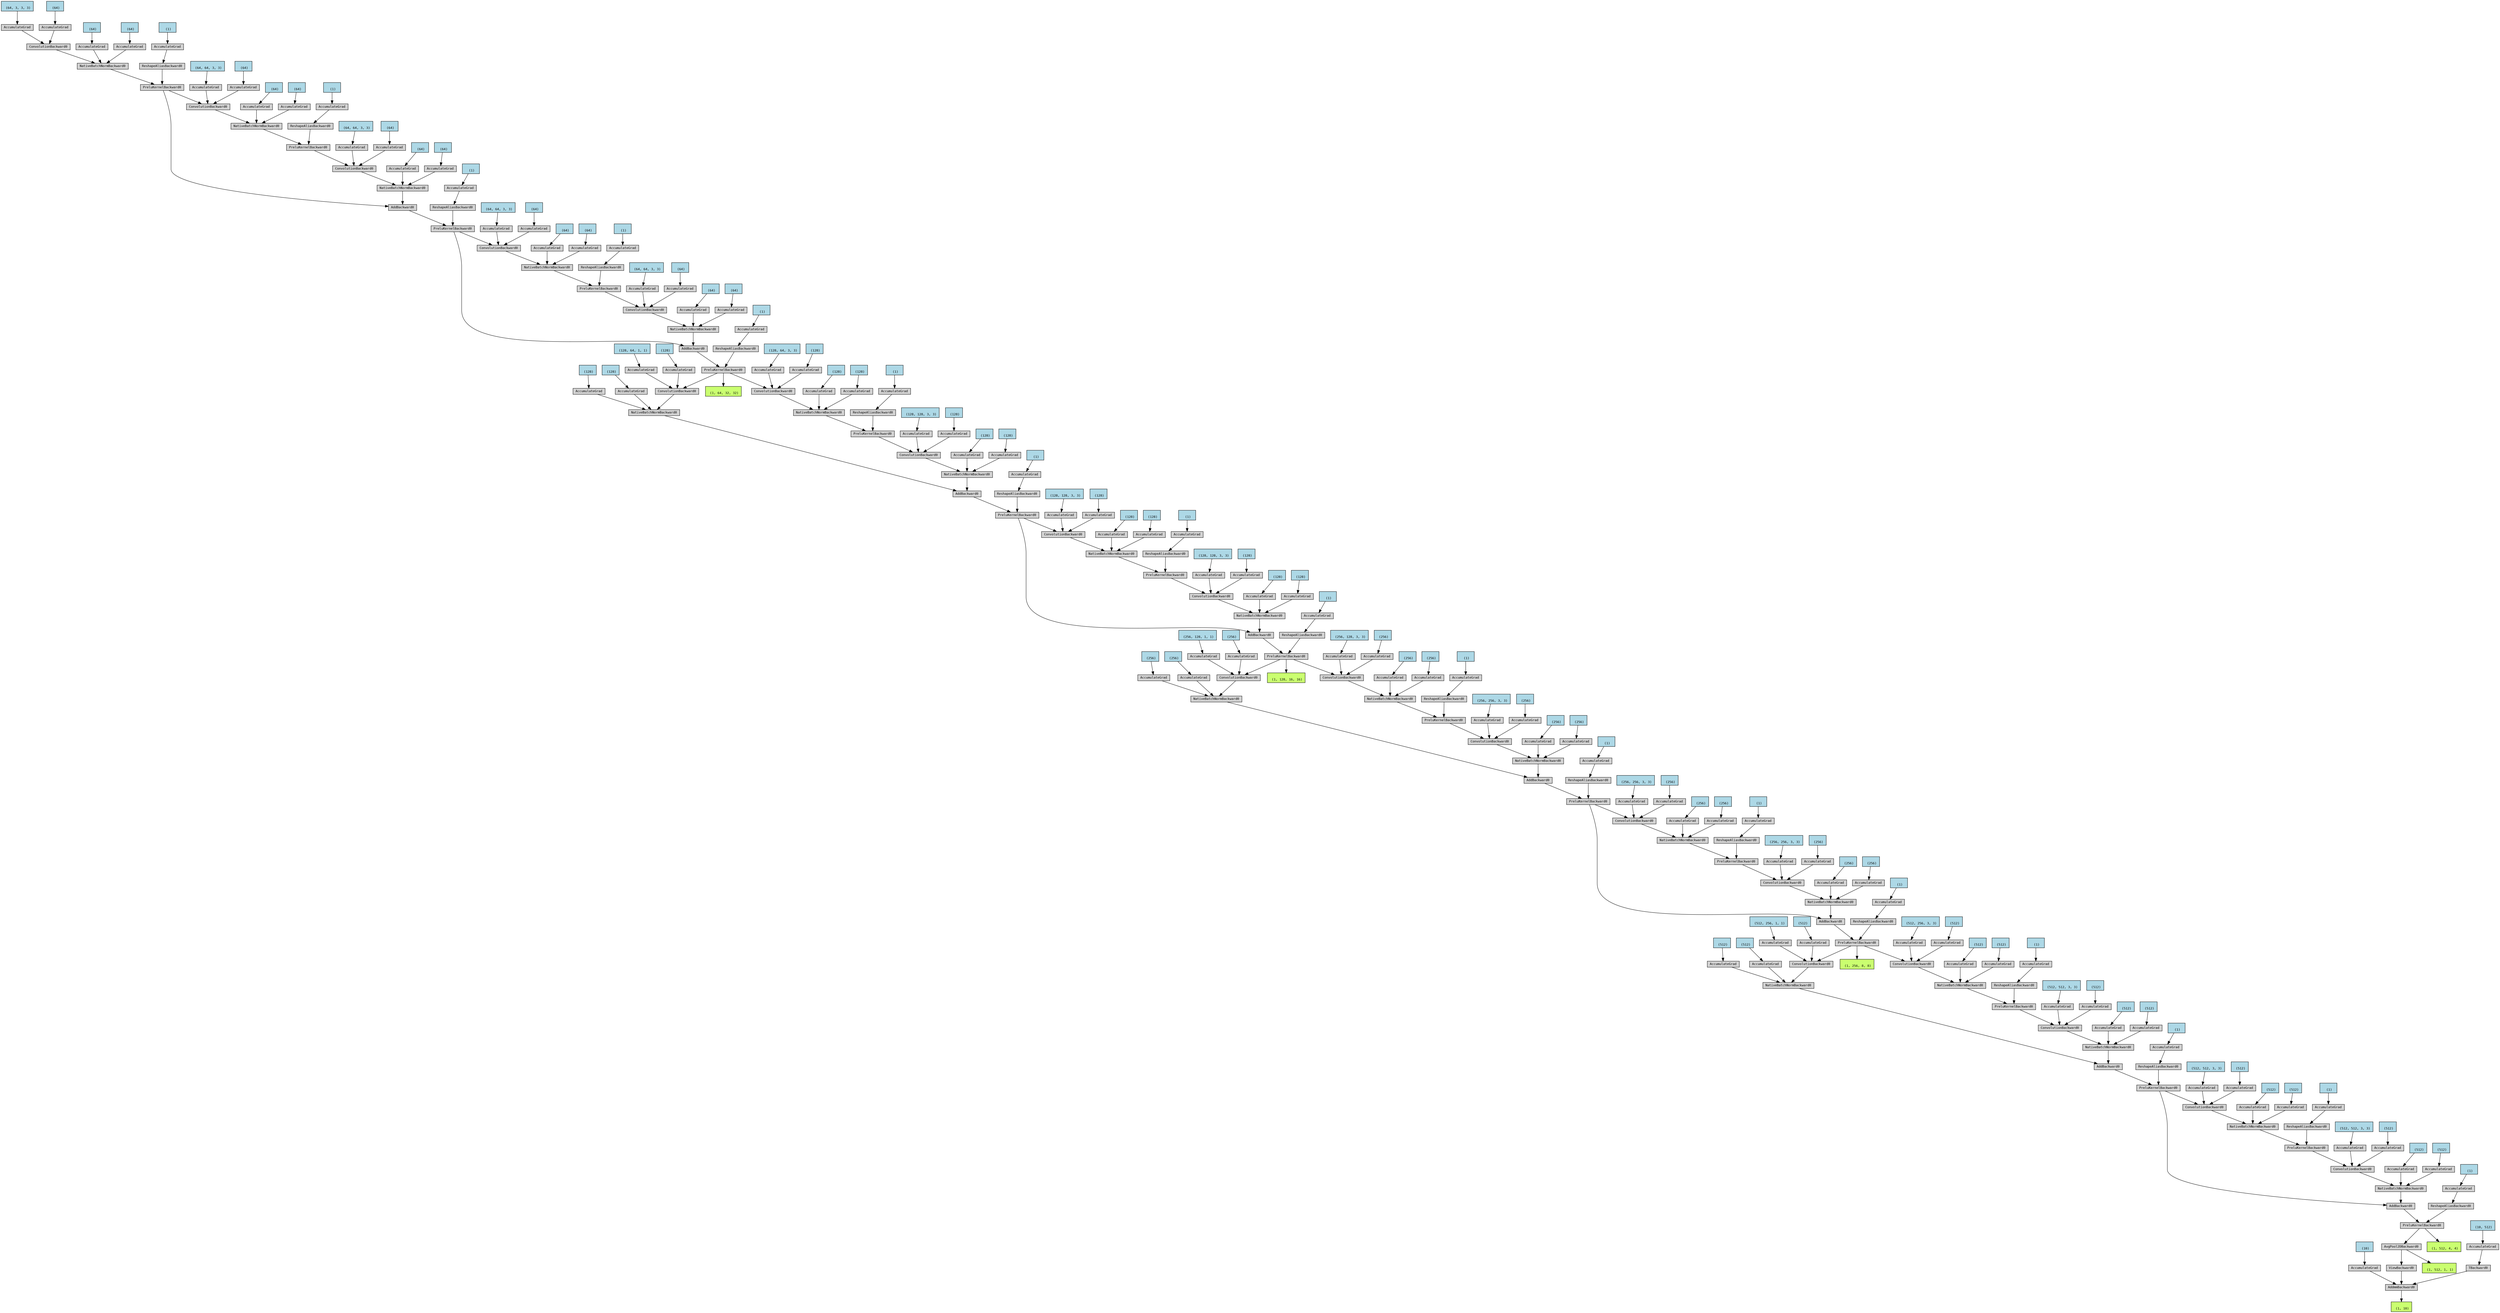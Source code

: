 digraph {
	graph [size="88.05,88.05"]
	node [align=left fontname=monospace fontsize=10 height=0.2 ranksep=0.1 shape=box style=filled]
	2191924667936 [label="
 (1, 10)" fillcolor=darkolivegreen1]
	2191924374080 [label=AddmmBackward0]
	2191924374224 -> 2191924374080
	2191924663296 [label="
 (10)" fillcolor=lightblue]
	2191924663296 -> 2191924374224
	2191924374224 [label=AccumulateGrad]
	2191924374272 -> 2191924374080
	2191924374272 [label=ViewBackward0]
	2191924374368 -> 2191924374272
	2191924374368 [label=AvgPool2DBackward0]
	2191924374512 -> 2191924374368
	2191924374512 [label=PreluKernelBackward0]
	2191924374608 -> 2191924374512
	2191924374608 [label=AddBackward0]
	2191924374752 -> 2191924374608
	2191924374752 [label=NativeBatchNormBackward0]
	2191924374896 -> 2191924374752
	2191924374896 [label=ConvolutionBackward0]
	2191924375088 -> 2191924374896
	2191924375088 [label=PreluKernelBackward0]
	2191924375280 -> 2191924375088
	2191924375280 [label=NativeBatchNormBackward0]
	2191924375424 -> 2191924375280
	2191924375424 [label=ConvolutionBackward0]
	2191924374704 -> 2191924375424
	2191924374704 [label=PreluKernelBackward0]
	2191924375760 -> 2191924374704
	2191924375760 [label=AddBackward0]
	2191924375904 -> 2191924375760
	2191924375904 [label=NativeBatchNormBackward0]
	2191924376048 -> 2191924375904
	2191924376048 [label=ConvolutionBackward0]
	2191924376240 -> 2191924376048
	2191924376240 [label=PreluKernelBackward0]
	2191924376432 -> 2191924376240
	2191924376432 [label=NativeBatchNormBackward0]
	2191924376576 -> 2191924376432
	2191924376576 [label=ConvolutionBackward0]
	2191924376768 -> 2191924376576
	2191924376768 [label=PreluKernelBackward0]
	2191924376960 -> 2191924376768
	2191924376960 [label=AddBackward0]
	2191924377104 -> 2191924376960
	2191924377104 [label=NativeBatchNormBackward0]
	2191924377248 -> 2191924377104
	2191924377248 [label=ConvolutionBackward0]
	2191924377440 -> 2191924377248
	2191924377440 [label=PreluKernelBackward0]
	2191924377632 -> 2191924377440
	2191924377632 [label=NativeBatchNormBackward0]
	2191924377776 -> 2191924377632
	2191924377776 [label=ConvolutionBackward0]
	2191924377056 -> 2191924377776
	2191924377056 [label=PreluKernelBackward0]
	2191924378112 -> 2191924377056
	2191924378112 [label=AddBackward0]
	2191924378256 -> 2191924378112
	2191924378256 [label=NativeBatchNormBackward0]
	2191924378400 -> 2191924378256
	2191924378400 [label=ConvolutionBackward0]
	2191924378592 -> 2191924378400
	2191924378592 [label=PreluKernelBackward0]
	2191924378784 -> 2191924378592
	2191924378784 [label=NativeBatchNormBackward0]
	2191924378928 -> 2191924378784
	2191924378928 [label=ConvolutionBackward0]
	2191924379120 -> 2191924378928
	2191924379120 [label=PreluKernelBackward0]
	2191924379312 -> 2191924379120
	2191924379312 [label=AddBackward0]
	2191924379456 -> 2191924379312
	2191924379456 [label=NativeBatchNormBackward0]
	2191924379600 -> 2191924379456
	2191924379600 [label=ConvolutionBackward0]
	2191957082320 -> 2191924379600
	2191957082320 [label=PreluKernelBackward0]
	2191957082512 -> 2191957082320
	2191957082512 [label=NativeBatchNormBackward0]
	2191957082656 -> 2191957082512
	2191957082656 [label=ConvolutionBackward0]
	2191924379408 -> 2191957082656
	2191924379408 [label=PreluKernelBackward0]
	2191957082992 -> 2191924379408
	2191957082992 [label=AddBackward0]
	2191957083136 -> 2191957082992
	2191957083136 [label=NativeBatchNormBackward0]
	2191957083280 -> 2191957083136
	2191957083280 [label=ConvolutionBackward0]
	2191957083472 -> 2191957083280
	2191957083472 [label=PreluKernelBackward0]
	2191957083664 -> 2191957083472
	2191957083664 [label=NativeBatchNormBackward0]
	2191957083808 -> 2191957083664
	2191957083808 [label=ConvolutionBackward0]
	2191957084000 -> 2191957083808
	2191957084000 [label=PreluKernelBackward0]
	2191957084192 -> 2191957084000
	2191957084192 [label=AddBackward0]
	2191957084336 -> 2191957084192
	2191957084336 [label=NativeBatchNormBackward0]
	2191957084480 -> 2191957084336
	2191957084480 [label=ConvolutionBackward0]
	2191957084672 -> 2191957084480
	2191957084672 [label=PreluKernelBackward0]
	2191957084864 -> 2191957084672
	2191957084864 [label=NativeBatchNormBackward0]
	2191957085008 -> 2191957084864
	2191957085008 [label=ConvolutionBackward0]
	2191957084288 -> 2191957085008
	2191957084288 [label=PreluKernelBackward0]
	2191957085344 -> 2191957084288
	2191957085344 [label=AddBackward0]
	2191957085488 -> 2191957085344
	2191957085488 [label=NativeBatchNormBackward0]
	2191957085632 -> 2191957085488
	2191957085632 [label=ConvolutionBackward0]
	2191957085824 -> 2191957085632
	2191957085824 [label=PreluKernelBackward0]
	2191957086016 -> 2191957085824
	2191957086016 [label=NativeBatchNormBackward0]
	2191957086160 -> 2191957086016
	2191957086160 [label=ConvolutionBackward0]
	2191957085440 -> 2191957086160
	2191957085440 [label=PreluKernelBackward0]
	2191957086496 -> 2191957085440
	2191957086496 [label=NativeBatchNormBackward0]
	2191957086640 -> 2191957086496
	2191957086640 [label=ConvolutionBackward0]
	2191957086832 -> 2191957086640
	2191924451424 [label="
 (64, 3, 3, 3)" fillcolor=lightblue]
	2191924451424 -> 2191957086832
	2191957086832 [label=AccumulateGrad]
	2191957086784 -> 2191957086640
	2191924451504 [label="
 (64)" fillcolor=lightblue]
	2191924451504 -> 2191957086784
	2191957086784 [label=AccumulateGrad]
	2191957086592 -> 2191957086496
	2191924451584 [label="
 (64)" fillcolor=lightblue]
	2191924451584 -> 2191957086592
	2191957086592 [label=AccumulateGrad]
	2191957086544 -> 2191957086496
	2191924451664 [label="
 (64)" fillcolor=lightblue]
	2191924451664 -> 2191957086544
	2191957086544 [label=AccumulateGrad]
	2191957086448 -> 2191957085440
	2191957086448 [label=ReshapeAliasBackward0]
	2191957086880 -> 2191957086448
	2191924452064 [label="
 (1)" fillcolor=lightblue]
	2191924452064 -> 2191957086880
	2191957086880 [label=AccumulateGrad]
	2191957086352 -> 2191957086160
	2191924452144 [label="
 (64, 64, 3, 3)" fillcolor=lightblue]
	2191924452144 -> 2191957086352
	2191957086352 [label=AccumulateGrad]
	2191957086304 -> 2191957086160
	2191924452224 [label="
 (64)" fillcolor=lightblue]
	2191924452224 -> 2191957086304
	2191957086304 [label=AccumulateGrad]
	2191957086112 -> 2191957086016
	2191924452304 [label="
 (64)" fillcolor=lightblue]
	2191924452304 -> 2191957086112
	2191957086112 [label=AccumulateGrad]
	2191957086064 -> 2191957086016
	2191924452384 [label="
 (64)" fillcolor=lightblue]
	2191924452384 -> 2191957086064
	2191957086064 [label=AccumulateGrad]
	2191957085968 -> 2191957085824
	2191957085968 [label=ReshapeAliasBackward0]
	2191957086400 -> 2191957085968
	2191924452784 [label="
 (1)" fillcolor=lightblue]
	2191924452784 -> 2191957086400
	2191957086400 [label=AccumulateGrad]
	2191957085776 -> 2191957085632
	2191924452944 [label="
 (64, 64, 3, 3)" fillcolor=lightblue]
	2191924452944 -> 2191957085776
	2191957085776 [label=AccumulateGrad]
	2191957085728 -> 2191957085632
	2191924453024 [label="
 (64)" fillcolor=lightblue]
	2191924453024 -> 2191957085728
	2191957085728 [label=AccumulateGrad]
	2191957085584 -> 2191957085488
	2191924453104 [label="
 (64)" fillcolor=lightblue]
	2191924453104 -> 2191957085584
	2191957085584 [label=AccumulateGrad]
	2191957085536 -> 2191957085488
	2191924453184 [label="
 (64)" fillcolor=lightblue]
	2191924453184 -> 2191957085536
	2191957085536 [label=AccumulateGrad]
	2191957085440 -> 2191957085344
	2191957085296 -> 2191957084288
	2191957085296 [label=ReshapeAliasBackward0]
	2191957085872 -> 2191957085296
	2191924453584 [label="
 (1)" fillcolor=lightblue]
	2191924453584 -> 2191957085872
	2191957085872 [label=AccumulateGrad]
	2191957085200 -> 2191957085008
	2191924453744 [label="
 (64, 64, 3, 3)" fillcolor=lightblue]
	2191924453744 -> 2191957085200
	2191957085200 [label=AccumulateGrad]
	2191957085152 -> 2191957085008
	2191924453824 [label="
 (64)" fillcolor=lightblue]
	2191924453824 -> 2191957085152
	2191957085152 [label=AccumulateGrad]
	2191957084960 -> 2191957084864
	2191924453904 [label="
 (64)" fillcolor=lightblue]
	2191924453904 -> 2191957084960
	2191957084960 [label=AccumulateGrad]
	2191957084912 -> 2191957084864
	2191924453984 [label="
 (64)" fillcolor=lightblue]
	2191924453984 -> 2191957084912
	2191957084912 [label=AccumulateGrad]
	2191957084816 -> 2191957084672
	2191957084816 [label=ReshapeAliasBackward0]
	2191957085248 -> 2191957084816
	2191924454384 [label="
 (1)" fillcolor=lightblue]
	2191924454384 -> 2191957085248
	2191957085248 [label=AccumulateGrad]
	2191957084624 -> 2191957084480
	2191924454464 [label="
 (64, 64, 3, 3)" fillcolor=lightblue]
	2191924454464 -> 2191957084624
	2191957084624 [label=AccumulateGrad]
	2191957084576 -> 2191957084480
	2191924454544 [label="
 (64)" fillcolor=lightblue]
	2191924454544 -> 2191957084576
	2191957084576 [label=AccumulateGrad]
	2191957084432 -> 2191957084336
	2191924454624 [label="
 (64)" fillcolor=lightblue]
	2191924454624 -> 2191957084432
	2191957084432 [label=AccumulateGrad]
	2191957084384 -> 2191957084336
	2191924454704 [label="
 (64)" fillcolor=lightblue]
	2191924454704 -> 2191957084384
	2191957084384 [label=AccumulateGrad]
	2191957084288 -> 2191957084192
	2191957084144 -> 2191957084000
	2191957084144 [label=ReshapeAliasBackward0]
	2191957084720 -> 2191957084144
	2191924455104 [label="
 (1)" fillcolor=lightblue]
	2191924455104 -> 2191957084720
	2191957084720 [label=AccumulateGrad]
	2191957083952 -> 2191957083808
	2191924455184 [label="
 (128, 64, 3, 3)" fillcolor=lightblue]
	2191924455184 -> 2191957083952
	2191957083952 [label=AccumulateGrad]
	2191957083904 -> 2191957083808
	2191924455264 [label="
 (128)" fillcolor=lightblue]
	2191924455264 -> 2191957083904
	2191957083904 [label=AccumulateGrad]
	2191957083760 -> 2191957083664
	2191924455344 [label="
 (128)" fillcolor=lightblue]
	2191924455344 -> 2191957083760
	2191957083760 [label=AccumulateGrad]
	2191957083712 -> 2191957083664
	2191924455424 [label="
 (128)" fillcolor=lightblue]
	2191924455424 -> 2191957083712
	2191957083712 [label=AccumulateGrad]
	2191957083616 -> 2191957083472
	2191957083616 [label=ReshapeAliasBackward0]
	2191957084096 -> 2191957083616
	2191924455824 [label="
 (1)" fillcolor=lightblue]
	2191924455824 -> 2191957084096
	2191957084096 [label=AccumulateGrad]
	2191957083424 -> 2191957083280
	2191924455984 [label="
 (128, 128, 3, 3)" fillcolor=lightblue]
	2191924455984 -> 2191957083424
	2191957083424 [label=AccumulateGrad]
	2191957083376 -> 2191957083280
	2191924456064 [label="
 (128)" fillcolor=lightblue]
	2191924456064 -> 2191957083376
	2191957083376 [label=AccumulateGrad]
	2191957083232 -> 2191957083136
	2191924456144 [label="
 (128)" fillcolor=lightblue]
	2191924456144 -> 2191957083232
	2191957083232 [label=AccumulateGrad]
	2191957083184 -> 2191957083136
	2191924456224 [label="
 (128)" fillcolor=lightblue]
	2191924456224 -> 2191957083184
	2191957083184 [label=AccumulateGrad]
	2191957083088 -> 2191957082992
	2191957083088 [label=NativeBatchNormBackward0]
	2191957083568 -> 2191957083088
	2191957083568 [label=ConvolutionBackward0]
	2191957084000 -> 2191957083568
	2191957083856 -> 2191957083568
	2191924456704 [label="
 (128, 64, 1, 1)" fillcolor=lightblue]
	2191924456704 -> 2191957083856
	2191957083856 [label=AccumulateGrad]
	2191957084528 -> 2191957083568
	2191924456784 [label="
 (128)" fillcolor=lightblue]
	2191924456784 -> 2191957084528
	2191957084528 [label=AccumulateGrad]
	2191957083520 -> 2191957083088
	2191924456864 [label="
 (128)" fillcolor=lightblue]
	2191924456864 -> 2191957083520
	2191957083520 [label=AccumulateGrad]
	2191957083328 -> 2191957083088
	2191924456944 [label="
 (128)" fillcolor=lightblue]
	2191924456944 -> 2191957083328
	2191957083328 [label=AccumulateGrad]
	2191957082944 -> 2191924379408
	2191957082944 [label=ReshapeAliasBackward0]
	2191957085104 -> 2191957082944
	2191924457344 [label="
 (1)" fillcolor=lightblue]
	2191924457344 -> 2191957085104
	2191957085104 [label=AccumulateGrad]
	2191957082848 -> 2191957082656
	2191924457504 [label="
 (128, 128, 3, 3)" fillcolor=lightblue]
	2191924457504 -> 2191957082848
	2191957082848 [label=AccumulateGrad]
	2191957082800 -> 2191957082656
	2191924457584 [label="
 (128)" fillcolor=lightblue]
	2191924457584 -> 2191957082800
	2191957082800 [label=AccumulateGrad]
	2191957082608 -> 2191957082512
	2191924457664 [label="
 (128)" fillcolor=lightblue]
	2191924457664 -> 2191957082608
	2191957082608 [label=AccumulateGrad]
	2191957082560 -> 2191957082512
	2191924457744 [label="
 (128)" fillcolor=lightblue]
	2191924457744 -> 2191957082560
	2191957082560 [label=AccumulateGrad]
	2191957082464 -> 2191957082320
	2191957082464 [label=ReshapeAliasBackward0]
	2191957082896 -> 2191957082464
	2191924458144 [label="
 (1)" fillcolor=lightblue]
	2191924458144 -> 2191957082896
	2191957082896 [label=AccumulateGrad]
	2191957082272 -> 2191924379600
	2191924458304 [label="
 (128, 128, 3, 3)" fillcolor=lightblue]
	2191924458304 -> 2191957082272
	2191957082272 [label=AccumulateGrad]
	2191957082224 -> 2191924379600
	2191924458384 [label="
 (128)" fillcolor=lightblue]
	2191924458384 -> 2191957082224
	2191957082224 [label=AccumulateGrad]
	2191924379552 -> 2191924379456
	2191924458464 [label="
 (128)" fillcolor=lightblue]
	2191924458464 -> 2191924379552
	2191924379552 [label=AccumulateGrad]
	2191924379504 -> 2191924379456
	2191924458544 [label="
 (128)" fillcolor=lightblue]
	2191924458544 -> 2191924379504
	2191924379504 [label=AccumulateGrad]
	2191924379408 -> 2191924379312
	2191924379264 -> 2191924379120
	2191924379264 [label=ReshapeAliasBackward0]
	2191924379360 -> 2191924379264
	2191924458944 [label="
 (1)" fillcolor=lightblue]
	2191924458944 -> 2191924379360
	2191924379360 [label=AccumulateGrad]
	2191924379072 -> 2191924378928
	2191924459104 [label="
 (256, 128, 3, 3)" fillcolor=lightblue]
	2191924459104 -> 2191924379072
	2191924379072 [label=AccumulateGrad]
	2191924379024 -> 2191924378928
	2191924459184 [label="
 (256)" fillcolor=lightblue]
	2191924459184 -> 2191924379024
	2191924379024 [label=AccumulateGrad]
	2191924378880 -> 2191924378784
	2191924459264 [label="
 (256)" fillcolor=lightblue]
	2191924459264 -> 2191924378880
	2191924378880 [label=AccumulateGrad]
	2191924378832 -> 2191924378784
	2191924459344 [label="
 (256)" fillcolor=lightblue]
	2191924459344 -> 2191924378832
	2191924378832 [label=AccumulateGrad]
	2191924378736 -> 2191924378592
	2191924378736 [label=ReshapeAliasBackward0]
	2191924379216 -> 2191924378736
	2191924459744 [label="
 (1)" fillcolor=lightblue]
	2191924459744 -> 2191924379216
	2191924379216 [label=AccumulateGrad]
	2191924378544 -> 2191924378400
	2191924459904 [label="
 (256, 256, 3, 3)" fillcolor=lightblue]
	2191924459904 -> 2191924378544
	2191924378544 [label=AccumulateGrad]
	2191924378496 -> 2191924378400
	2191924459984 [label="
 (256)" fillcolor=lightblue]
	2191924459984 -> 2191924378496
	2191924378496 [label=AccumulateGrad]
	2191924378352 -> 2191924378256
	2191924460064 [label="
 (256)" fillcolor=lightblue]
	2191924460064 -> 2191924378352
	2191924378352 [label=AccumulateGrad]
	2191924378304 -> 2191924378256
	2191924460144 [label="
 (256)" fillcolor=lightblue]
	2191924460144 -> 2191924378304
	2191924378304 [label=AccumulateGrad]
	2191924378208 -> 2191924378112
	2191924378208 [label=NativeBatchNormBackward0]
	2191924378688 -> 2191924378208
	2191924378688 [label=ConvolutionBackward0]
	2191924379120 -> 2191924378688
	2191924378976 -> 2191924378688
	2191924460544 [label="
 (256, 128, 1, 1)" fillcolor=lightblue]
	2191924460544 -> 2191924378976
	2191924378976 [label=AccumulateGrad]
	2191957082368 -> 2191924378688
	2191924460624 [label="
 (256)" fillcolor=lightblue]
	2191924460624 -> 2191957082368
	2191957082368 [label=AccumulateGrad]
	2191924378640 -> 2191924378208
	2191924460704 [label="
 (256)" fillcolor=lightblue]
	2191924460704 -> 2191924378640
	2191924378640 [label=AccumulateGrad]
	2191924378448 -> 2191924378208
	2191924460784 [label="
 (256)" fillcolor=lightblue]
	2191924460784 -> 2191924378448
	2191924378448 [label=AccumulateGrad]
	2191924378064 -> 2191924377056
	2191924378064 [label=ReshapeAliasBackward0]
	2191924379168 -> 2191924378064
	2191924461184 [label="
 (1)" fillcolor=lightblue]
	2191924461184 -> 2191924379168
	2191924379168 [label=AccumulateGrad]
	2191924377968 -> 2191924377776
	2191924461344 [label="
 (256, 256, 3, 3)" fillcolor=lightblue]
	2191924461344 -> 2191924377968
	2191924377968 [label=AccumulateGrad]
	2191924377920 -> 2191924377776
	2191924461424 [label="
 (256)" fillcolor=lightblue]
	2191924461424 -> 2191924377920
	2191924377920 [label=AccumulateGrad]
	2191924377728 -> 2191924377632
	2191924461504 [label="
 (256)" fillcolor=lightblue]
	2191924461504 -> 2191924377728
	2191924377728 [label=AccumulateGrad]
	2191924377680 -> 2191924377632
	2191924658256 [label="
 (256)" fillcolor=lightblue]
	2191924658256 -> 2191924377680
	2191924377680 [label=AccumulateGrad]
	2191924377584 -> 2191924377440
	2191924377584 [label=ReshapeAliasBackward0]
	2191924378016 -> 2191924377584
	2191924658656 [label="
 (1)" fillcolor=lightblue]
	2191924658656 -> 2191924378016
	2191924378016 [label=AccumulateGrad]
	2191924377392 -> 2191924377248
	2191924658816 [label="
 (256, 256, 3, 3)" fillcolor=lightblue]
	2191924658816 -> 2191924377392
	2191924377392 [label=AccumulateGrad]
	2191924377344 -> 2191924377248
	2191924658896 [label="
 (256)" fillcolor=lightblue]
	2191924658896 -> 2191924377344
	2191924377344 [label=AccumulateGrad]
	2191924377200 -> 2191924377104
	2191924658976 [label="
 (256)" fillcolor=lightblue]
	2191924658976 -> 2191924377200
	2191924377200 [label=AccumulateGrad]
	2191924377152 -> 2191924377104
	2191924659056 [label="
 (256)" fillcolor=lightblue]
	2191924659056 -> 2191924377152
	2191924377152 [label=AccumulateGrad]
	2191924377056 -> 2191924376960
	2191924376912 -> 2191924376768
	2191924376912 [label=ReshapeAliasBackward0]
	2191924377488 -> 2191924376912
	2191924659456 [label="
 (1)" fillcolor=lightblue]
	2191924659456 -> 2191924377488
	2191924377488 [label=AccumulateGrad]
	2191924376720 -> 2191924376576
	2191924659616 [label="
 (512, 256, 3, 3)" fillcolor=lightblue]
	2191924659616 -> 2191924376720
	2191924376720 [label=AccumulateGrad]
	2191924376672 -> 2191924376576
	2191924659696 [label="
 (512)" fillcolor=lightblue]
	2191924659696 -> 2191924376672
	2191924376672 [label=AccumulateGrad]
	2191924376528 -> 2191924376432
	2191924659776 [label="
 (512)" fillcolor=lightblue]
	2191924659776 -> 2191924376528
	2191924376528 [label=AccumulateGrad]
	2191924376480 -> 2191924376432
	2191924659856 [label="
 (512)" fillcolor=lightblue]
	2191924659856 -> 2191924376480
	2191924376480 [label=AccumulateGrad]
	2191924376384 -> 2191924376240
	2191924376384 [label=ReshapeAliasBackward0]
	2191924376864 -> 2191924376384
	2191924660256 [label="
 (1)" fillcolor=lightblue]
	2191924660256 -> 2191924376864
	2191924376864 [label=AccumulateGrad]
	2191924376192 -> 2191924376048
	2191924660416 [label="
 (512, 512, 3, 3)" fillcolor=lightblue]
	2191924660416 -> 2191924376192
	2191924376192 [label=AccumulateGrad]
	2191924376144 -> 2191924376048
	2191924660496 [label="
 (512)" fillcolor=lightblue]
	2191924660496 -> 2191924376144
	2191924376144 [label=AccumulateGrad]
	2191924376000 -> 2191924375904
	2191924660576 [label="
 (512)" fillcolor=lightblue]
	2191924660576 -> 2191924376000
	2191924376000 [label=AccumulateGrad]
	2191924375952 -> 2191924375904
	2191924660656 [label="
 (512)" fillcolor=lightblue]
	2191924660656 -> 2191924375952
	2191924375952 [label=AccumulateGrad]
	2191924375856 -> 2191924375760
	2191924375856 [label=NativeBatchNormBackward0]
	2191924376336 -> 2191924375856
	2191924376336 [label=ConvolutionBackward0]
	2191924376768 -> 2191924376336
	2191924376624 -> 2191924376336
	2191924661136 [label="
 (512, 256, 1, 1)" fillcolor=lightblue]
	2191924661136 -> 2191924376624
	2191924376624 [label=AccumulateGrad]
	2191924377296 -> 2191924376336
	2191924661216 [label="
 (512)" fillcolor=lightblue]
	2191924661216 -> 2191924377296
	2191924377296 [label=AccumulateGrad]
	2191924376288 -> 2191924375856
	2191924661296 [label="
 (512)" fillcolor=lightblue]
	2191924661296 -> 2191924376288
	2191924376288 [label=AccumulateGrad]
	2191924376096 -> 2191924375856
	2191924661376 [label="
 (512)" fillcolor=lightblue]
	2191924661376 -> 2191924376096
	2191924376096 [label=AccumulateGrad]
	2191924375712 -> 2191924374704
	2191924375712 [label=ReshapeAliasBackward0]
	2191924377872 -> 2191924375712
	2191924661776 [label="
 (1)" fillcolor=lightblue]
	2191924661776 -> 2191924377872
	2191924377872 [label=AccumulateGrad]
	2191924375616 -> 2191924375424
	2191924661936 [label="
 (512, 512, 3, 3)" fillcolor=lightblue]
	2191924661936 -> 2191924375616
	2191924375616 [label=AccumulateGrad]
	2191924375568 -> 2191924375424
	2191924662016 [label="
 (512)" fillcolor=lightblue]
	2191924662016 -> 2191924375568
	2191924375568 [label=AccumulateGrad]
	2191924375376 -> 2191924375280
	2191924662096 [label="
 (512)" fillcolor=lightblue]
	2191924662096 -> 2191924375376
	2191924375376 [label=AccumulateGrad]
	2191924375328 -> 2191924375280
	2191924662176 [label="
 (512)" fillcolor=lightblue]
	2191924662176 -> 2191924375328
	2191924375328 [label=AccumulateGrad]
	2191924375232 -> 2191924375088
	2191924375232 [label=ReshapeAliasBackward0]
	2191924375664 -> 2191924375232
	2191924662576 [label="
 (1)" fillcolor=lightblue]
	2191924662576 -> 2191924375664
	2191924375664 [label=AccumulateGrad]
	2191924375040 -> 2191924374896
	2191924662736 [label="
 (512, 512, 3, 3)" fillcolor=lightblue]
	2191924662736 -> 2191924375040
	2191924375040 [label=AccumulateGrad]
	2191924374992 -> 2191924374896
	2191924662816 [label="
 (512)" fillcolor=lightblue]
	2191924662816 -> 2191924374992
	2191924374992 [label=AccumulateGrad]
	2191924374848 -> 2191924374752
	2191924662896 [label="
 (512)" fillcolor=lightblue]
	2191924662896 -> 2191924374848
	2191924374848 [label=AccumulateGrad]
	2191924374800 -> 2191924374752
	2191924662976 [label="
 (512)" fillcolor=lightblue]
	2191924662976 -> 2191924374800
	2191924374800 [label=AccumulateGrad]
	2191924374704 -> 2191924374608
	2191924374560 -> 2191924374512
	2191924374560 [label=ReshapeAliasBackward0]
	2191924375136 -> 2191924374560
	2191924663376 [label="
 (1)" fillcolor=lightblue]
	2191924663376 -> 2191924375136
	2191924375136 [label=AccumulateGrad]
	2191924374320 -> 2191924374080
	2191924374320 [label=TBackward0]
	2191924374416 -> 2191924374320
	2191924457904 [label="
 (10, 512)" fillcolor=lightblue]
	2191924457904 -> 2191924374416
	2191924374416 [label=AccumulateGrad]
	2191924374080 -> 2191924667936
	2191924664656 [label="
 (1, 64, 32, 32)" fillcolor=darkolivegreen1]
	2191957084000 -> 2191924664656
	2191924665696 [label="
 (1, 128, 16, 16)" fillcolor=darkolivegreen1]
	2191924379120 -> 2191924665696
	2191924666736 [label="
 (1, 256, 8, 8)" fillcolor=darkolivegreen1]
	2191924376768 -> 2191924666736
	2191924667776 [label="
 (1, 512, 4, 4)" fillcolor=darkolivegreen1]
	2191924374512 -> 2191924667776
	2191924663456 [label="
 (1, 512, 1, 1)" fillcolor=darkolivegreen1]
	2191924374368 -> 2191924663456
}
